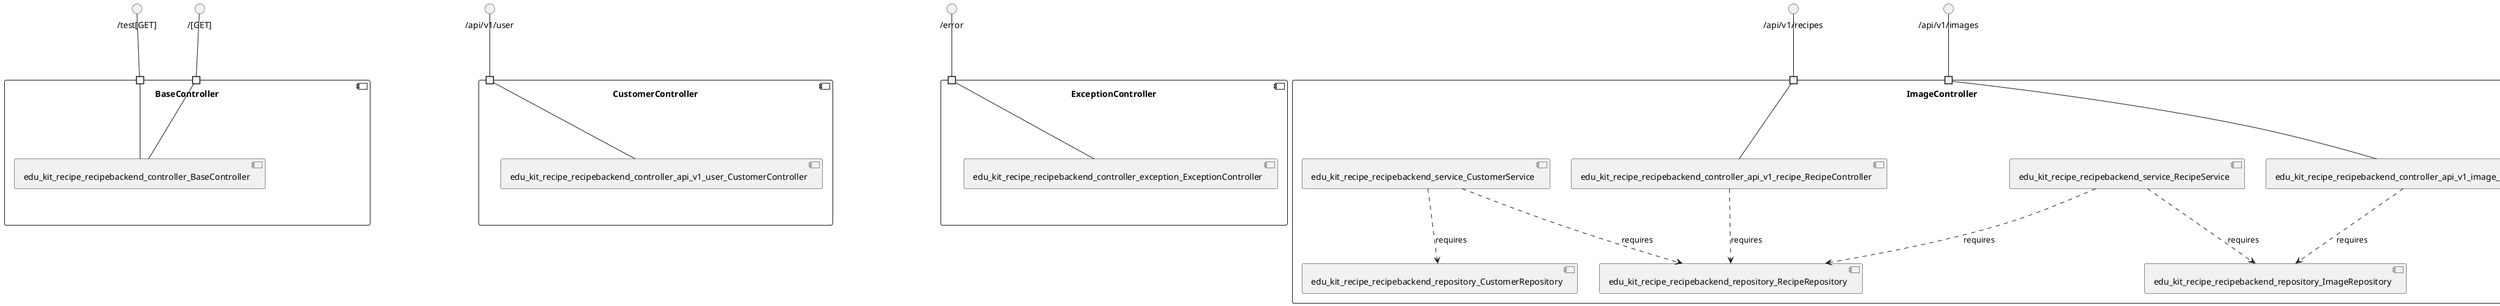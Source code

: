 @startuml
skinparam fixCircleLabelOverlapping true
component "BaseController\n\n\n\n\n\n" {
[edu_kit_recipe_recipebackend_controller_BaseController]
portin " " as BaseController.requires._test_GET_
portin " " as BaseController.requires.__GET_
"BaseController.requires.__GET_"--[edu_kit_recipe_recipebackend_controller_BaseController]
"BaseController.requires._test_GET_"--[edu_kit_recipe_recipebackend_controller_BaseController]
}
interface "/[GET]" as interface.__GET_
interface.__GET_--"BaseController.requires.__GET_"
interface "/test[GET]" as interface._test_GET_
interface._test_GET_--"BaseController.requires._test_GET_"
component "CustomerController\n\n\n\n\n\n" {
[edu_kit_recipe_recipebackend_controller_api_v1_user_CustomerController]
portin " " as CustomerController.requires._api_v1_user
"CustomerController.requires._api_v1_user"--[edu_kit_recipe_recipebackend_controller_api_v1_user_CustomerController]
}
interface "/api/v1/user" as interface._api_v1_user
interface._api_v1_user--"CustomerController.requires._api_v1_user"
component "ExceptionController\n\n\n\n\n\n" {
[edu_kit_recipe_recipebackend_controller_exception_ExceptionController]
portin " " as ExceptionController.requires._error
"ExceptionController.requires._error"--[edu_kit_recipe_recipebackend_controller_exception_ExceptionController]
}
interface "/error" as interface._error
interface._error--"ExceptionController.requires._error"
component "ImageController\n\n\n\n\n\n" {
[edu_kit_recipe_recipebackend_service_RecipeService]
[edu_kit_recipe_recipebackend_controller_api_v1_recipe_RecipeController]
[edu_kit_recipe_recipebackend_service_CustomerService]
[edu_kit_recipe_recipebackend_controller_api_v1_image_ImageController]
[edu_kit_recipe_recipebackend_repository_ImageRepository]
[edu_kit_recipe_recipebackend_repository_RecipeRepository]
[edu_kit_recipe_recipebackend_repository_CustomerRepository]
portin " " as ImageController.requires._api_v1_recipes
portin " " as ImageController.requires._api_v1_images
[edu_kit_recipe_recipebackend_service_RecipeService]..>[edu_kit_recipe_recipebackend_repository_ImageRepository] : requires
[edu_kit_recipe_recipebackend_controller_api_v1_image_ImageController]..>[edu_kit_recipe_recipebackend_repository_ImageRepository] : requires
[edu_kit_recipe_recipebackend_service_RecipeService]..>[edu_kit_recipe_recipebackend_repository_RecipeRepository] : requires
[edu_kit_recipe_recipebackend_controller_api_v1_recipe_RecipeController]..>[edu_kit_recipe_recipebackend_repository_RecipeRepository] : requires
[edu_kit_recipe_recipebackend_service_CustomerService]..>[edu_kit_recipe_recipebackend_repository_RecipeRepository] : requires
[edu_kit_recipe_recipebackend_service_CustomerService]..>[edu_kit_recipe_recipebackend_repository_CustomerRepository] : requires
"ImageController.requires._api_v1_recipes"--[edu_kit_recipe_recipebackend_controller_api_v1_recipe_RecipeController]
"ImageController.requires._api_v1_images"--[edu_kit_recipe_recipebackend_controller_api_v1_image_ImageController]
}
interface "/api/v1/recipes" as interface._api_v1_recipes
interface._api_v1_recipes--"ImageController.requires._api_v1_recipes"
interface "/api/v1/images" as interface._api_v1_images
interface._api_v1_images--"ImageController.requires._api_v1_images"
component "IngredientsController\n\n\n\n\n\n" {
[edu_kit_recipe_recipebackend_repository_IngredientRepository]
[edu_kit_recipe_recipebackend_controller_api_v1_ingredients_IngredientsController]
[edu_kit_recipe_recipebackend_repository_tag_TagRepository]
[edu_kit_recipe_recipebackend_controller_api_v1_tag_TagsController]
portin " " as IngredientsController.requires._api_v1_ingredients
portin " " as IngredientsController.requires._api_v1_tags
[edu_kit_recipe_recipebackend_controller_api_v1_ingredients_IngredientsController]..>[edu_kit_recipe_recipebackend_repository_IngredientRepository] : requires
[edu_kit_recipe_recipebackend_controller_api_v1_ingredients_IngredientsController]..>[edu_kit_recipe_recipebackend_repository_tag_TagRepository] : requires
[edu_kit_recipe_recipebackend_controller_api_v1_tag_TagsController]..>[edu_kit_recipe_recipebackend_repository_tag_TagRepository] : requires
"IngredientsController.requires._api_v1_tags"--[edu_kit_recipe_recipebackend_controller_api_v1_tag_TagsController]
"IngredientsController.requires._api_v1_ingredients"--[edu_kit_recipe_recipebackend_controller_api_v1_ingredients_IngredientsController]
}
interface "/api/v1/tags" as interface._api_v1_tags
interface._api_v1_tags--"IngredientsController.requires._api_v1_tags"
interface "/api/v1/ingredients" as interface._api_v1_ingredients
interface._api_v1_ingredients--"IngredientsController.requires._api_v1_ingredients"
component "UnitController\n\n\n\n\n\n" {
[edu_kit_recipe_recipebackend_controller_api_v1_units_UnitController]
[edu_kit_recipe_recipebackend_repository_UnitRepository]
portin " " as UnitController.requires._api_v1_units
[edu_kit_recipe_recipebackend_controller_api_v1_units_UnitController]..>[edu_kit_recipe_recipebackend_repository_UnitRepository] : requires
"UnitController.requires._api_v1_units"--[edu_kit_recipe_recipebackend_controller_api_v1_units_UnitController]
}
interface "/api/v1/units" as interface._api_v1_units
interface._api_v1_units--"UnitController.requires._api_v1_units"
interface "ApplicationListener" as interface.ApplicationListener
interface.ApplicationListener--[edu_kit_recipe_recipebackend_config_LoginSuccessListener]
interface "JpaRepository" as interface.JpaRepository
interface.JpaRepository--[edu_kit_recipe_recipebackend_repository_IngredientWithAmountRepository]

@enduml
